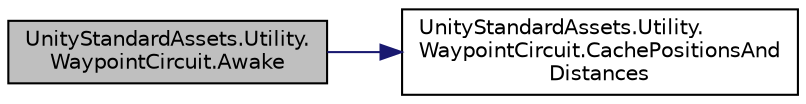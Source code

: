 digraph "UnityStandardAssets.Utility.WaypointCircuit.Awake"
{
 // LATEX_PDF_SIZE
  edge [fontname="Helvetica",fontsize="10",labelfontname="Helvetica",labelfontsize="10"];
  node [fontname="Helvetica",fontsize="10",shape=record];
  rankdir="LR";
  Node0 [label="UnityStandardAssets.Utility.\lWaypointCircuit.Awake",height=0.2,width=0.4,color="black", fillcolor="grey75", style="filled", fontcolor="black",tooltip=" "];
  Node0 -> Node1 [color="midnightblue",fontsize="10",style="solid",fontname="Helvetica"];
  Node1 [label="UnityStandardAssets.Utility.\lWaypointCircuit.CachePositionsAnd\lDistances",height=0.2,width=0.4,color="black", fillcolor="white", style="filled",URL="$class_unity_standard_assets_1_1_utility_1_1_waypoint_circuit.html#ac8607bf9d7b81db94596a37a2a0fc221",tooltip=" "];
}
